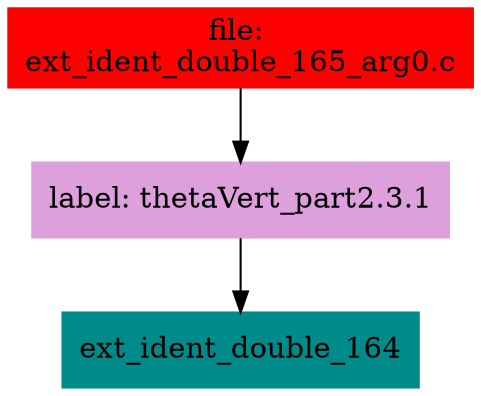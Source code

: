 digraph G {
node [shape=box]

0 [label="file: 
ext_ident_double_165_arg0.c",color=red, style=filled]
1 [label="label: thetaVert_part2.3.1",color=plum, style=filled]
0 -> 1
2 [label="ext_ident_double_164",color=cyan4, style=filled]
1 -> 2


}

